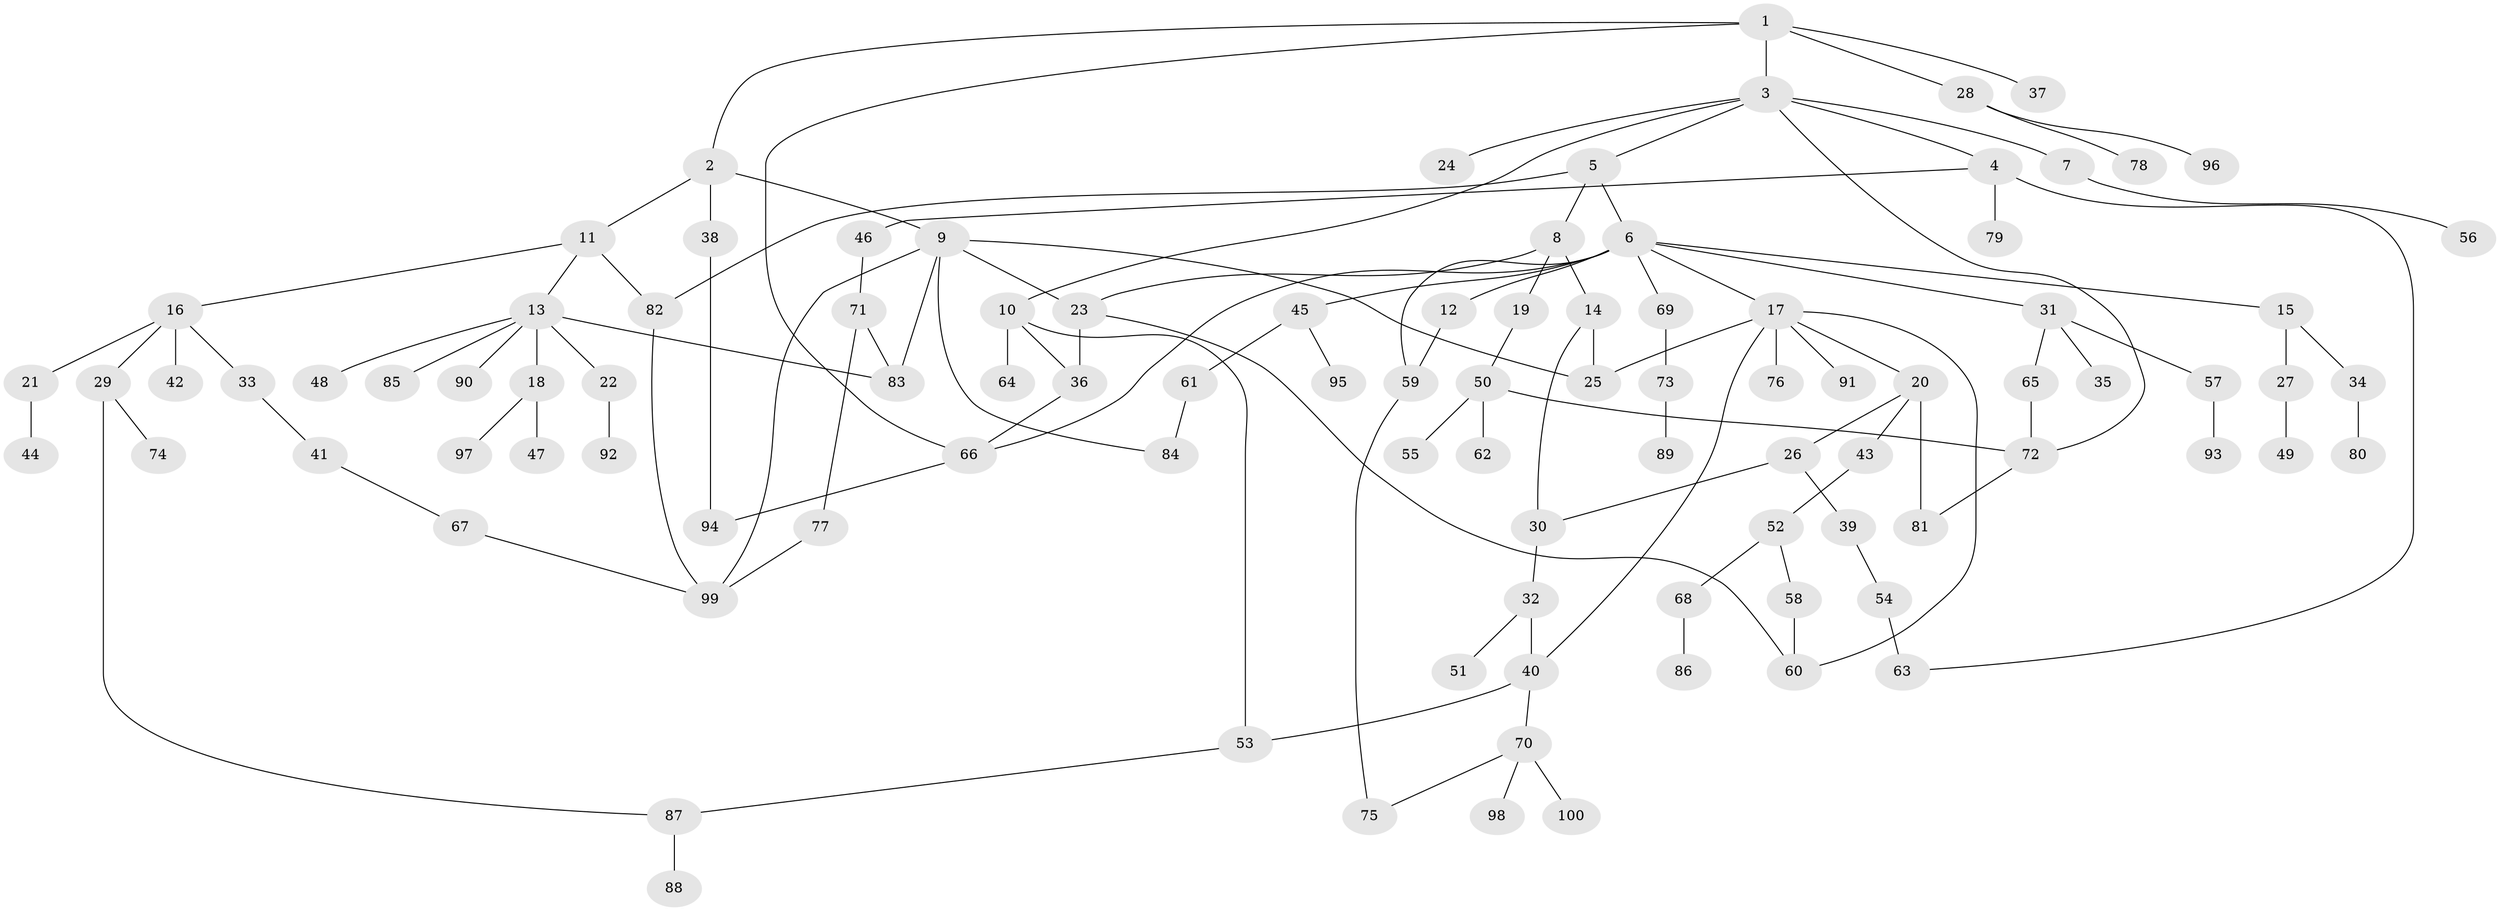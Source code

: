 // Generated by graph-tools (version 1.1) at 2025/11/02/21/25 10:11:06]
// undirected, 100 vertices, 125 edges
graph export_dot {
graph [start="1"]
  node [color=gray90,style=filled];
  1;
  2;
  3;
  4;
  5;
  6;
  7;
  8;
  9;
  10;
  11;
  12;
  13;
  14;
  15;
  16;
  17;
  18;
  19;
  20;
  21;
  22;
  23;
  24;
  25;
  26;
  27;
  28;
  29;
  30;
  31;
  32;
  33;
  34;
  35;
  36;
  37;
  38;
  39;
  40;
  41;
  42;
  43;
  44;
  45;
  46;
  47;
  48;
  49;
  50;
  51;
  52;
  53;
  54;
  55;
  56;
  57;
  58;
  59;
  60;
  61;
  62;
  63;
  64;
  65;
  66;
  67;
  68;
  69;
  70;
  71;
  72;
  73;
  74;
  75;
  76;
  77;
  78;
  79;
  80;
  81;
  82;
  83;
  84;
  85;
  86;
  87;
  88;
  89;
  90;
  91;
  92;
  93;
  94;
  95;
  96;
  97;
  98;
  99;
  100;
  1 -- 2;
  1 -- 3;
  1 -- 28;
  1 -- 37;
  1 -- 66;
  2 -- 9;
  2 -- 11;
  2 -- 38;
  3 -- 4;
  3 -- 5;
  3 -- 7;
  3 -- 10;
  3 -- 24;
  3 -- 72;
  4 -- 46;
  4 -- 79;
  4 -- 63;
  5 -- 6;
  5 -- 8;
  5 -- 82;
  6 -- 12;
  6 -- 15;
  6 -- 17;
  6 -- 31;
  6 -- 45;
  6 -- 59;
  6 -- 69;
  6 -- 66;
  7 -- 56;
  8 -- 14;
  8 -- 19;
  8 -- 23;
  9 -- 23;
  9 -- 25;
  9 -- 99;
  9 -- 83;
  9 -- 84;
  10 -- 64;
  10 -- 53;
  10 -- 36;
  11 -- 13;
  11 -- 16;
  11 -- 82;
  12 -- 59;
  13 -- 18;
  13 -- 22;
  13 -- 48;
  13 -- 83;
  13 -- 85;
  13 -- 90;
  14 -- 30;
  14 -- 25;
  15 -- 27;
  15 -- 34;
  16 -- 21;
  16 -- 29;
  16 -- 33;
  16 -- 42;
  17 -- 20;
  17 -- 25;
  17 -- 60;
  17 -- 76;
  17 -- 91;
  17 -- 40;
  18 -- 47;
  18 -- 97;
  19 -- 50;
  20 -- 26;
  20 -- 43;
  20 -- 81;
  21 -- 44;
  22 -- 92;
  23 -- 36;
  23 -- 60;
  26 -- 39;
  26 -- 30;
  27 -- 49;
  28 -- 78;
  28 -- 96;
  29 -- 74;
  29 -- 87;
  30 -- 32;
  31 -- 35;
  31 -- 57;
  31 -- 65;
  32 -- 40;
  32 -- 51;
  33 -- 41;
  34 -- 80;
  36 -- 66;
  38 -- 94;
  39 -- 54;
  40 -- 53;
  40 -- 70;
  41 -- 67;
  43 -- 52;
  45 -- 61;
  45 -- 95;
  46 -- 71;
  50 -- 55;
  50 -- 62;
  50 -- 72;
  52 -- 58;
  52 -- 68;
  53 -- 87;
  54 -- 63;
  57 -- 93;
  58 -- 60;
  59 -- 75;
  61 -- 84;
  65 -- 72;
  66 -- 94;
  67 -- 99;
  68 -- 86;
  69 -- 73;
  70 -- 75;
  70 -- 98;
  70 -- 100;
  71 -- 77;
  71 -- 83;
  72 -- 81;
  73 -- 89;
  77 -- 99;
  82 -- 99;
  87 -- 88;
}
